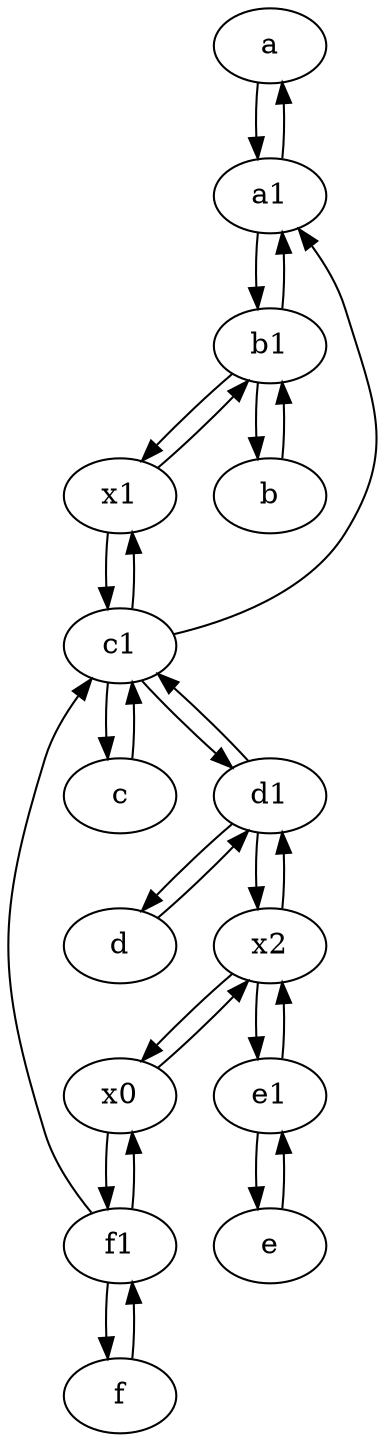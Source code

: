 digraph  {
	a [pos="40,10!"];
	f [pos="15,45!"];
	b1 [pos="45,20!"];
	e [pos="30,50!"];
	d [pos="20,30!"];
	f1;
	x1;
	x2;
	a1 [pos="40,15!"];
	e1 [pos="25,45!"];
	b [pos="50,20!"];
	c1 [pos="30,15!"];
	c [pos="20,10!"];
	x0;
	d1 [pos="25,30!"];
	x0 -> f1;
	b1 -> x1;
	a -> a1;
	x2 -> x0;
	b1 -> a1;
	x1 -> c1;
	f -> f1;
	c -> c1;
	c1 -> a1;
	x1 -> b1;
	c1 -> x1;
	d1 -> d;
	b -> b1;
	a1 -> b1;
	d -> d1;
	b1 -> b;
	e -> e1;
	c1 -> d1;
	d1 -> c1;
	x2 -> e1;
	f1 -> x0;
	x0 -> x2;
	e1 -> x2;
	f1 -> c1;
	d1 -> x2;
	e1 -> e;
	a1 -> a;
	f1 -> f;
	x2 -> d1;
	c1 -> c;

	}